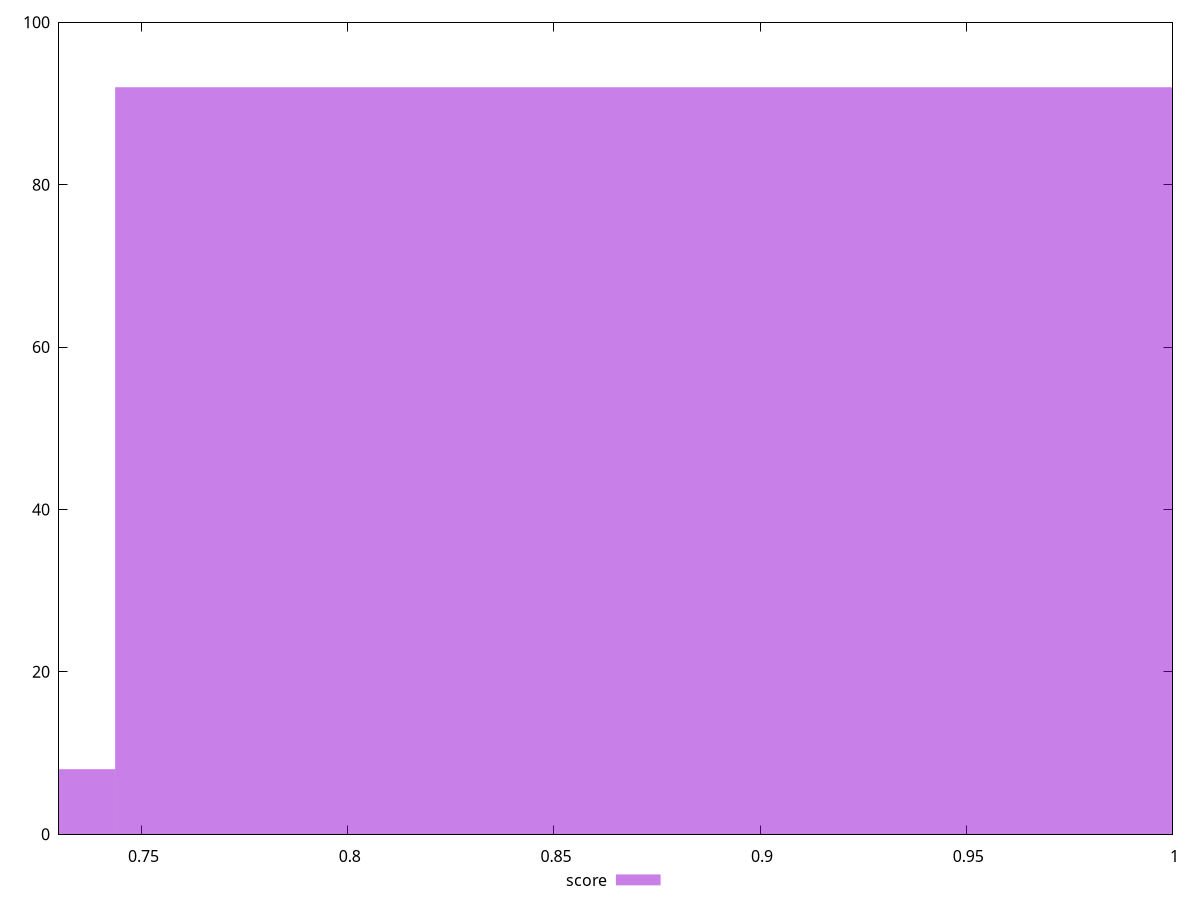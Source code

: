 reset

$score <<EOF
0.8923236301920032 92
0.5948824201280022 8
EOF

set key outside below
set boxwidth 0.2974412100640011
set xrange [0.73:1]
set yrange [0:100]
set trange [0:100]
set style fill transparent solid 0.5 noborder
set terminal svg size 640, 490 enhanced background rgb 'white'
set output "report_00025_2021-02-22T21:38:55.199Z/uses-rel-preconnect/samples/pages/score/histogram.svg"

plot $score title "score" with boxes

reset
